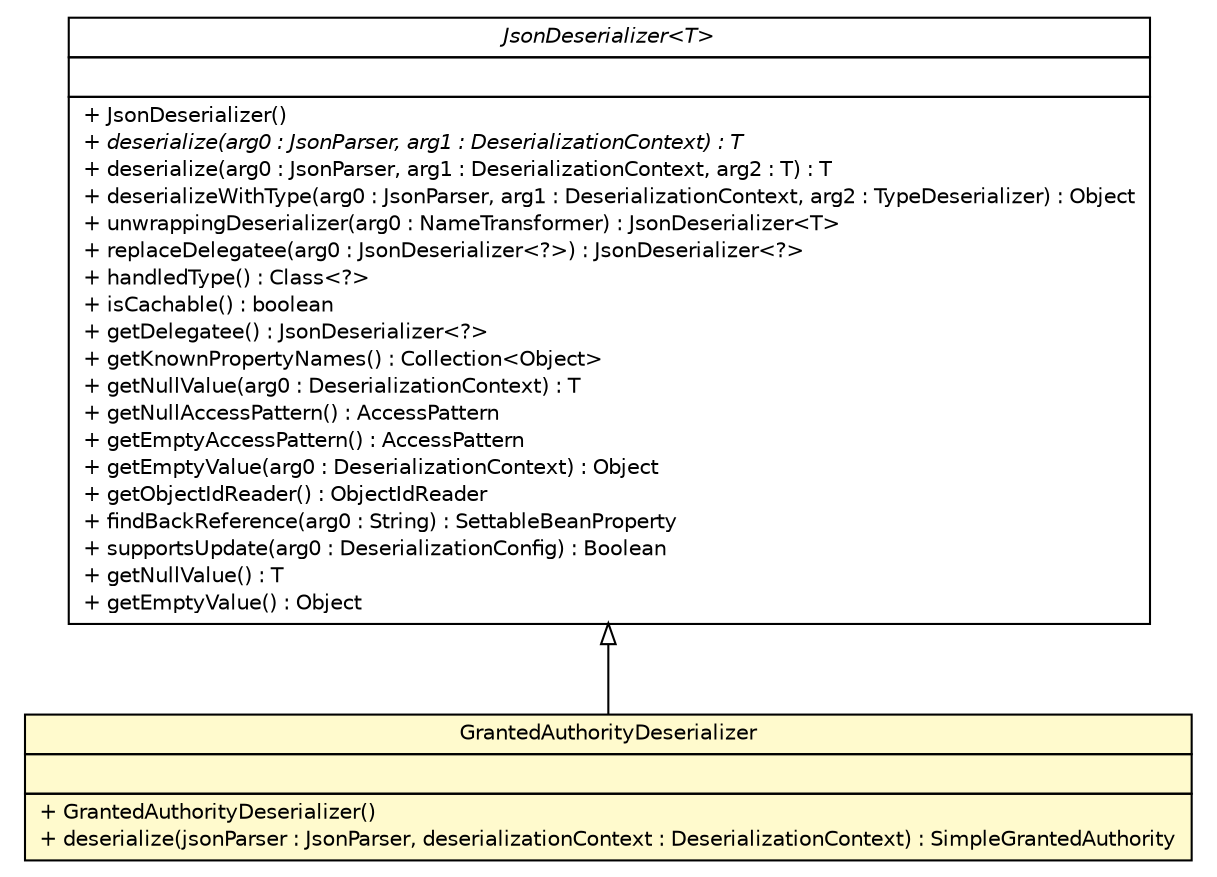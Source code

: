 #!/usr/local/bin/dot
#
# Class diagram 
# Generated by UMLGraph version R5_6-24-gf6e263 (http://www.umlgraph.org/)
#

digraph G {
	edge [fontname="Helvetica",fontsize=10,labelfontname="Helvetica",labelfontsize=10];
	node [fontname="Helvetica",fontsize=10,shape=plaintext];
	nodesep=0.25;
	ranksep=0.5;
	// cn.home1.oss.lib.common.SpringSecurityJackson2Module.GrantedAuthorityDeserializer
	c5908 [label=<<table title="cn.home1.oss.lib.common.SpringSecurityJackson2Module.GrantedAuthorityDeserializer" border="0" cellborder="1" cellspacing="0" cellpadding="2" port="p" bgcolor="lemonChiffon" href="./SpringSecurityJackson2Module.GrantedAuthorityDeserializer.html">
		<tr><td><table border="0" cellspacing="0" cellpadding="1">
<tr><td align="center" balign="center"> GrantedAuthorityDeserializer </td></tr>
		</table></td></tr>
		<tr><td><table border="0" cellspacing="0" cellpadding="1">
<tr><td align="left" balign="left">  </td></tr>
		</table></td></tr>
		<tr><td><table border="0" cellspacing="0" cellpadding="1">
<tr><td align="left" balign="left"> + GrantedAuthorityDeserializer() </td></tr>
<tr><td align="left" balign="left"> + deserialize(jsonParser : JsonParser, deserializationContext : DeserializationContext) : SimpleGrantedAuthority </td></tr>
		</table></td></tr>
		</table>>, URL="./SpringSecurityJackson2Module.GrantedAuthorityDeserializer.html", fontname="Helvetica", fontcolor="black", fontsize=10.0];
	//cn.home1.oss.lib.common.SpringSecurityJackson2Module.GrantedAuthorityDeserializer extends com.fasterxml.jackson.databind.JsonDeserializer<org.springframework.security.core.authority.SimpleGrantedAuthority>
	c5972:p -> c5908:p [dir=back,arrowtail=empty];
	// com.fasterxml.jackson.databind.JsonDeserializer<T>
	c5972 [label=<<table title="com.fasterxml.jackson.databind.JsonDeserializer" border="0" cellborder="1" cellspacing="0" cellpadding="2" port="p" href="http://java.sun.com/j2se/1.4.2/docs/api/com/fasterxml/jackson/databind/JsonDeserializer.html">
		<tr><td><table border="0" cellspacing="0" cellpadding="1">
<tr><td align="center" balign="center"><font face="Helvetica-Oblique"> JsonDeserializer&lt;T&gt; </font></td></tr>
		</table></td></tr>
		<tr><td><table border="0" cellspacing="0" cellpadding="1">
<tr><td align="left" balign="left">  </td></tr>
		</table></td></tr>
		<tr><td><table border="0" cellspacing="0" cellpadding="1">
<tr><td align="left" balign="left"> + JsonDeserializer() </td></tr>
<tr><td align="left" balign="left"><font face="Helvetica-Oblique" point-size="10.0"> + deserialize(arg0 : JsonParser, arg1 : DeserializationContext) : T </font></td></tr>
<tr><td align="left" balign="left"> + deserialize(arg0 : JsonParser, arg1 : DeserializationContext, arg2 : T) : T </td></tr>
<tr><td align="left" balign="left"> + deserializeWithType(arg0 : JsonParser, arg1 : DeserializationContext, arg2 : TypeDeserializer) : Object </td></tr>
<tr><td align="left" balign="left"> + unwrappingDeserializer(arg0 : NameTransformer) : JsonDeserializer&lt;T&gt; </td></tr>
<tr><td align="left" balign="left"> + replaceDelegatee(arg0 : JsonDeserializer&lt;?&gt;) : JsonDeserializer&lt;?&gt; </td></tr>
<tr><td align="left" balign="left"> + handledType() : Class&lt;?&gt; </td></tr>
<tr><td align="left" balign="left"> + isCachable() : boolean </td></tr>
<tr><td align="left" balign="left"> + getDelegatee() : JsonDeserializer&lt;?&gt; </td></tr>
<tr><td align="left" balign="left"> + getKnownPropertyNames() : Collection&lt;Object&gt; </td></tr>
<tr><td align="left" balign="left"> + getNullValue(arg0 : DeserializationContext) : T </td></tr>
<tr><td align="left" balign="left"> + getNullAccessPattern() : AccessPattern </td></tr>
<tr><td align="left" balign="left"> + getEmptyAccessPattern() : AccessPattern </td></tr>
<tr><td align="left" balign="left"> + getEmptyValue(arg0 : DeserializationContext) : Object </td></tr>
<tr><td align="left" balign="left"> + getObjectIdReader() : ObjectIdReader </td></tr>
<tr><td align="left" balign="left"> + findBackReference(arg0 : String) : SettableBeanProperty </td></tr>
<tr><td align="left" balign="left"> + supportsUpdate(arg0 : DeserializationConfig) : Boolean </td></tr>
<tr><td align="left" balign="left"> + getNullValue() : T </td></tr>
<tr><td align="left" balign="left"> + getEmptyValue() : Object </td></tr>
		</table></td></tr>
		</table>>, URL="http://java.sun.com/j2se/1.4.2/docs/api/com/fasterxml/jackson/databind/JsonDeserializer.html", fontname="Helvetica", fontcolor="black", fontsize=10.0];
}

